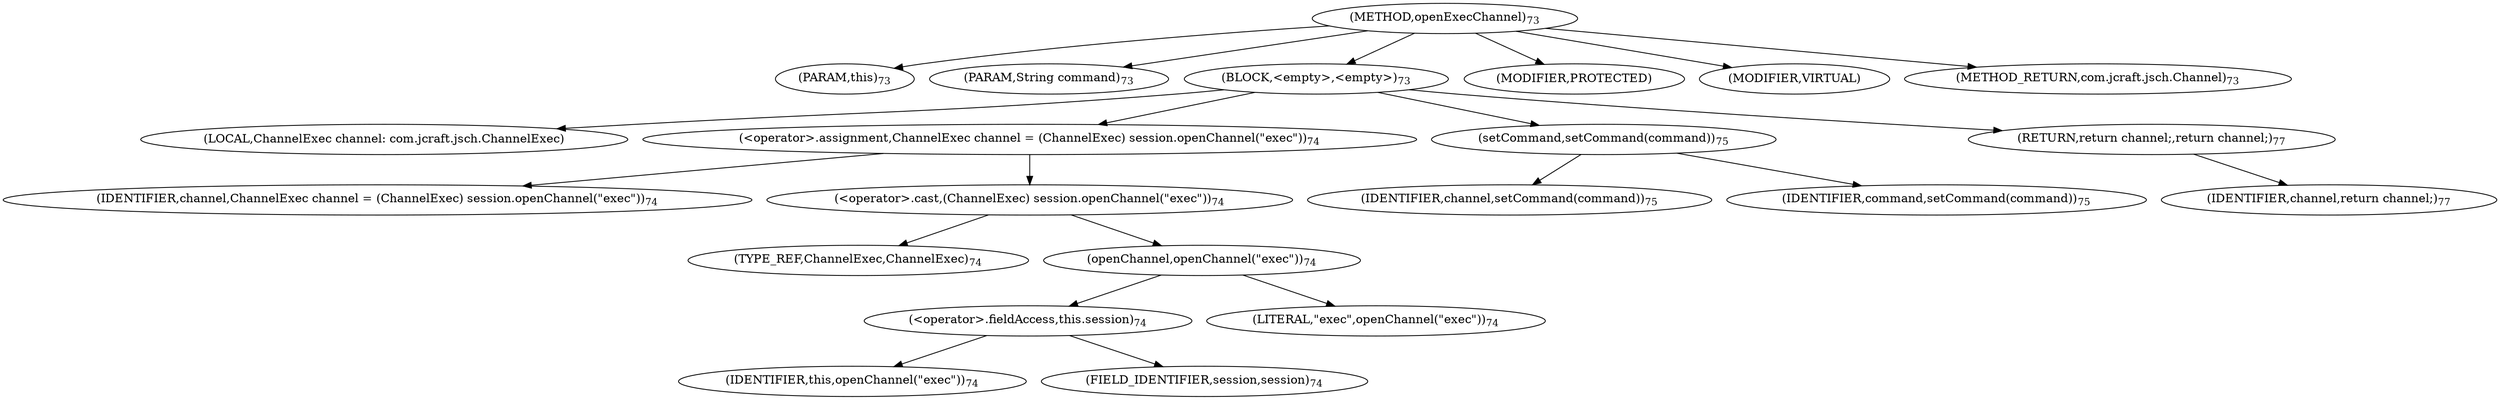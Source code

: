 digraph "openExecChannel" {  
"94" [label = <(METHOD,openExecChannel)<SUB>73</SUB>> ]
"95" [label = <(PARAM,this)<SUB>73</SUB>> ]
"96" [label = <(PARAM,String command)<SUB>73</SUB>> ]
"97" [label = <(BLOCK,&lt;empty&gt;,&lt;empty&gt;)<SUB>73</SUB>> ]
"98" [label = <(LOCAL,ChannelExec channel: com.jcraft.jsch.ChannelExec)> ]
"99" [label = <(&lt;operator&gt;.assignment,ChannelExec channel = (ChannelExec) session.openChannel(&quot;exec&quot;))<SUB>74</SUB>> ]
"100" [label = <(IDENTIFIER,channel,ChannelExec channel = (ChannelExec) session.openChannel(&quot;exec&quot;))<SUB>74</SUB>> ]
"101" [label = <(&lt;operator&gt;.cast,(ChannelExec) session.openChannel(&quot;exec&quot;))<SUB>74</SUB>> ]
"102" [label = <(TYPE_REF,ChannelExec,ChannelExec)<SUB>74</SUB>> ]
"103" [label = <(openChannel,openChannel(&quot;exec&quot;))<SUB>74</SUB>> ]
"104" [label = <(&lt;operator&gt;.fieldAccess,this.session)<SUB>74</SUB>> ]
"105" [label = <(IDENTIFIER,this,openChannel(&quot;exec&quot;))<SUB>74</SUB>> ]
"106" [label = <(FIELD_IDENTIFIER,session,session)<SUB>74</SUB>> ]
"107" [label = <(LITERAL,&quot;exec&quot;,openChannel(&quot;exec&quot;))<SUB>74</SUB>> ]
"108" [label = <(setCommand,setCommand(command))<SUB>75</SUB>> ]
"109" [label = <(IDENTIFIER,channel,setCommand(command))<SUB>75</SUB>> ]
"110" [label = <(IDENTIFIER,command,setCommand(command))<SUB>75</SUB>> ]
"111" [label = <(RETURN,return channel;,return channel;)<SUB>77</SUB>> ]
"112" [label = <(IDENTIFIER,channel,return channel;)<SUB>77</SUB>> ]
"113" [label = <(MODIFIER,PROTECTED)> ]
"114" [label = <(MODIFIER,VIRTUAL)> ]
"115" [label = <(METHOD_RETURN,com.jcraft.jsch.Channel)<SUB>73</SUB>> ]
  "94" -> "95" 
  "94" -> "96" 
  "94" -> "97" 
  "94" -> "113" 
  "94" -> "114" 
  "94" -> "115" 
  "97" -> "98" 
  "97" -> "99" 
  "97" -> "108" 
  "97" -> "111" 
  "99" -> "100" 
  "99" -> "101" 
  "101" -> "102" 
  "101" -> "103" 
  "103" -> "104" 
  "103" -> "107" 
  "104" -> "105" 
  "104" -> "106" 
  "108" -> "109" 
  "108" -> "110" 
  "111" -> "112" 
}
